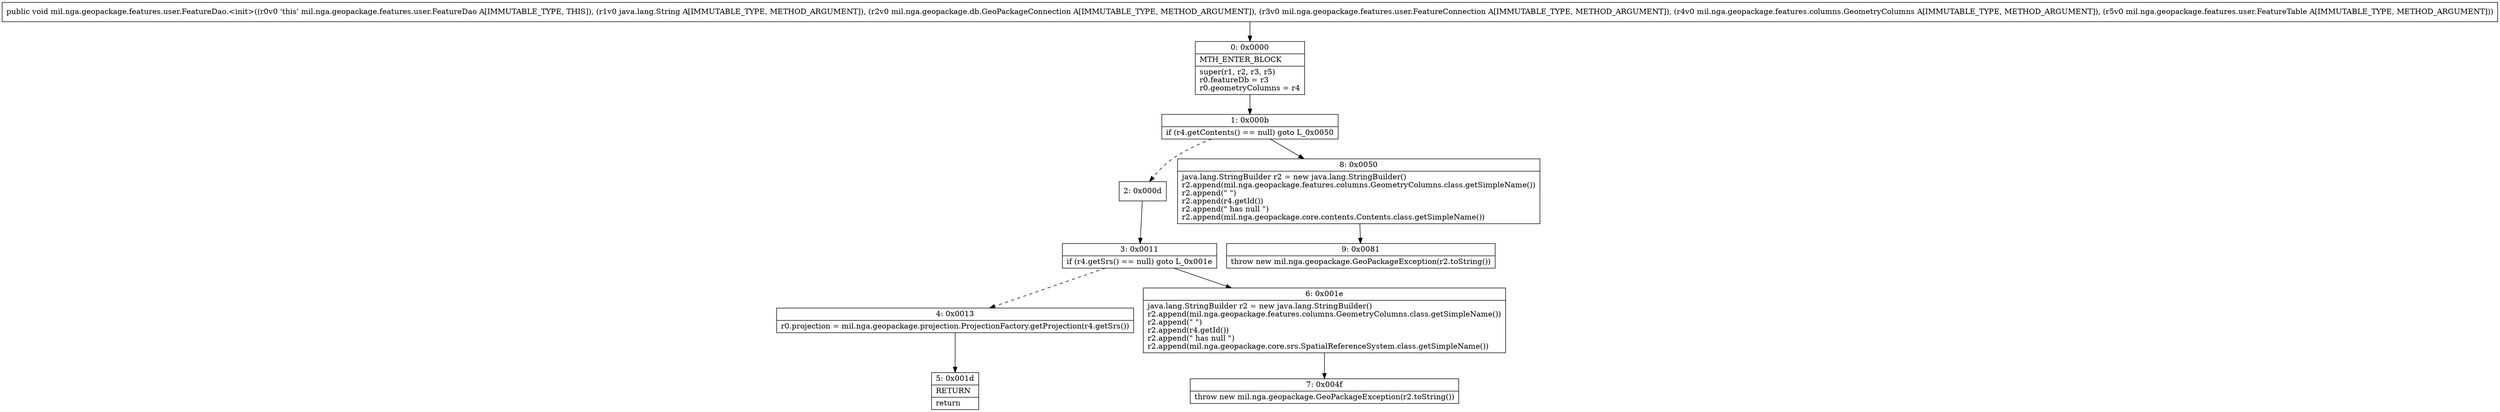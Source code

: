 digraph "CFG formil.nga.geopackage.features.user.FeatureDao.\<init\>(Ljava\/lang\/String;Lmil\/nga\/geopackage\/db\/GeoPackageConnection;Lmil\/nga\/geopackage\/features\/user\/FeatureConnection;Lmil\/nga\/geopackage\/features\/columns\/GeometryColumns;Lmil\/nga\/geopackage\/features\/user\/FeatureTable;)V" {
Node_0 [shape=record,label="{0\:\ 0x0000|MTH_ENTER_BLOCK\l|super(r1, r2, r3, r5)\lr0.featureDb = r3\lr0.geometryColumns = r4\l}"];
Node_1 [shape=record,label="{1\:\ 0x000b|if (r4.getContents() == null) goto L_0x0050\l}"];
Node_2 [shape=record,label="{2\:\ 0x000d}"];
Node_3 [shape=record,label="{3\:\ 0x0011|if (r4.getSrs() == null) goto L_0x001e\l}"];
Node_4 [shape=record,label="{4\:\ 0x0013|r0.projection = mil.nga.geopackage.projection.ProjectionFactory.getProjection(r4.getSrs())\l}"];
Node_5 [shape=record,label="{5\:\ 0x001d|RETURN\l|return\l}"];
Node_6 [shape=record,label="{6\:\ 0x001e|java.lang.StringBuilder r2 = new java.lang.StringBuilder()\lr2.append(mil.nga.geopackage.features.columns.GeometryColumns.class.getSimpleName())\lr2.append(\" \")\lr2.append(r4.getId())\lr2.append(\" has null \")\lr2.append(mil.nga.geopackage.core.srs.SpatialReferenceSystem.class.getSimpleName())\l}"];
Node_7 [shape=record,label="{7\:\ 0x004f|throw new mil.nga.geopackage.GeoPackageException(r2.toString())\l}"];
Node_8 [shape=record,label="{8\:\ 0x0050|java.lang.StringBuilder r2 = new java.lang.StringBuilder()\lr2.append(mil.nga.geopackage.features.columns.GeometryColumns.class.getSimpleName())\lr2.append(\" \")\lr2.append(r4.getId())\lr2.append(\" has null \")\lr2.append(mil.nga.geopackage.core.contents.Contents.class.getSimpleName())\l}"];
Node_9 [shape=record,label="{9\:\ 0x0081|throw new mil.nga.geopackage.GeoPackageException(r2.toString())\l}"];
MethodNode[shape=record,label="{public void mil.nga.geopackage.features.user.FeatureDao.\<init\>((r0v0 'this' mil.nga.geopackage.features.user.FeatureDao A[IMMUTABLE_TYPE, THIS]), (r1v0 java.lang.String A[IMMUTABLE_TYPE, METHOD_ARGUMENT]), (r2v0 mil.nga.geopackage.db.GeoPackageConnection A[IMMUTABLE_TYPE, METHOD_ARGUMENT]), (r3v0 mil.nga.geopackage.features.user.FeatureConnection A[IMMUTABLE_TYPE, METHOD_ARGUMENT]), (r4v0 mil.nga.geopackage.features.columns.GeometryColumns A[IMMUTABLE_TYPE, METHOD_ARGUMENT]), (r5v0 mil.nga.geopackage.features.user.FeatureTable A[IMMUTABLE_TYPE, METHOD_ARGUMENT])) }"];
MethodNode -> Node_0;
Node_0 -> Node_1;
Node_1 -> Node_2[style=dashed];
Node_1 -> Node_8;
Node_2 -> Node_3;
Node_3 -> Node_4[style=dashed];
Node_3 -> Node_6;
Node_4 -> Node_5;
Node_6 -> Node_7;
Node_8 -> Node_9;
}

